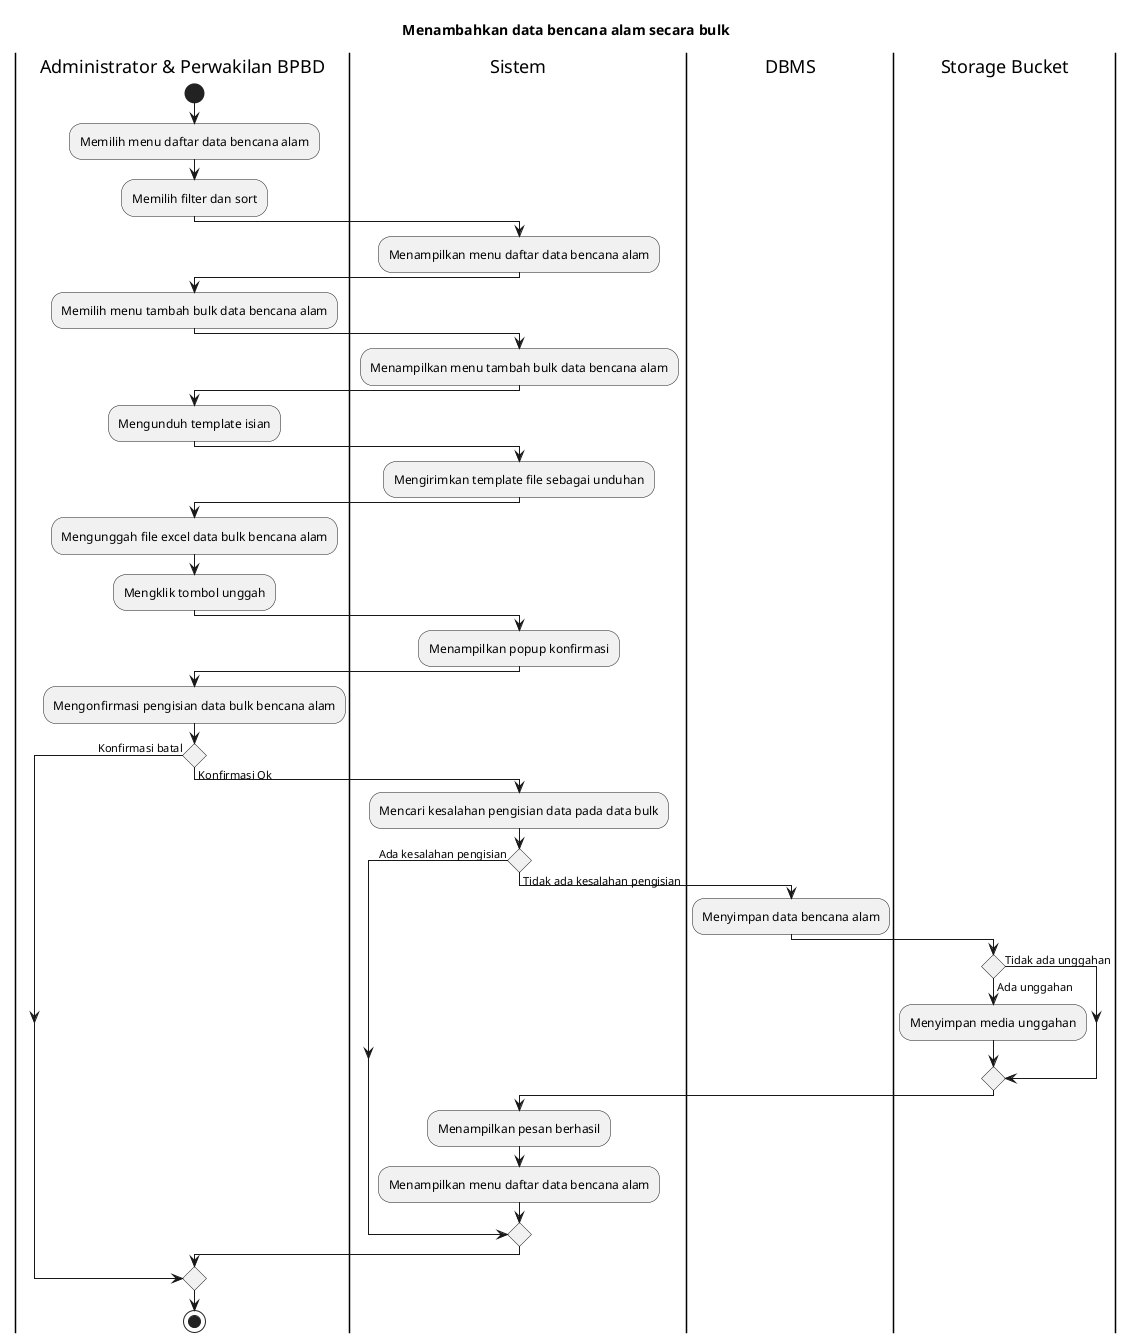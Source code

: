 @startuml UC-MGDISASTER-011 - Menambahkan data bencana alam secara bulk
title Menambahkan data bencana alam secara bulk

|Administrator & Perwakilan BPBD|
start
:Memilih menu daftar data bencana alam;
:Memilih filter dan sort;

|Sistem|
:Menampilkan menu daftar data bencana alam;

|Administrator & Perwakilan BPBD|
:Memilih menu tambah bulk data bencana alam;

|Sistem|
:Menampilkan menu tambah bulk data bencana alam;

|Administrator & Perwakilan BPBD|
:Mengunduh template isian;

|Sistem|
:Mengirimkan template file sebagai unduhan;

|Administrator & Perwakilan BPBD|
:Mengunggah file excel data bulk bencana alam;
:Mengklik tombol unggah;

|Sistem|
:Menampilkan popup konfirmasi;

|Administrator & Perwakilan BPBD|
:Mengonfirmasi pengisian data bulk bencana alam;

if () then (Konfirmasi batal)
else (Konfirmasi Ok)
  |Sistem|
  :Mencari kesalahan pengisian data pada data bulk;

  if () then (Ada kesalahan pengisian)
  else (Tidak ada kesalahan pengisian)
    |DBMS|
    :Menyimpan data bencana alam;

    |Storage Bucket|
    if () then (Tidak ada unggahan)
    else (Ada unggahan)
      :Menyimpan media unggahan;
    endif

    |Sistem|
    :Menampilkan pesan berhasil;
    :Menampilkan menu daftar data bencana alam;
  endif
endif

|Administrator & Perwakilan BPBD|
stop

@enduml